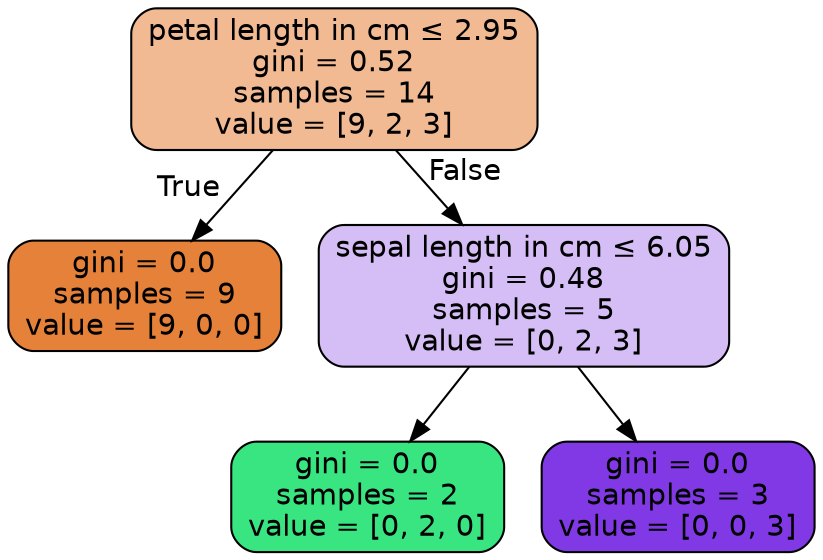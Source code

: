 digraph Tree {
node [shape=box, style="filled, rounded", color="black", fontname="helvetica"] ;
edge [fontname="helvetica"] ;
0 [label=<petal length in cm &le; 2.95<br/>gini = 0.52<br/>samples = 14<br/>value = [9, 2, 3]>, fillcolor="#f1ba93"] ;
1 [label=<gini = 0.0<br/>samples = 9<br/>value = [9, 0, 0]>, fillcolor="#e58139"] ;
0 -> 1 [labeldistance=2.5, labelangle=45, headlabel="True"] ;
2 [label=<sepal length in cm &le; 6.05<br/>gini = 0.48<br/>samples = 5<br/>value = [0, 2, 3]>, fillcolor="#d5bdf6"] ;
0 -> 2 [labeldistance=2.5, labelangle=-45, headlabel="False"] ;
3 [label=<gini = 0.0<br/>samples = 2<br/>value = [0, 2, 0]>, fillcolor="#39e581"] ;
2 -> 3 ;
4 [label=<gini = 0.0<br/>samples = 3<br/>value = [0, 0, 3]>, fillcolor="#8139e5"] ;
2 -> 4 ;
}